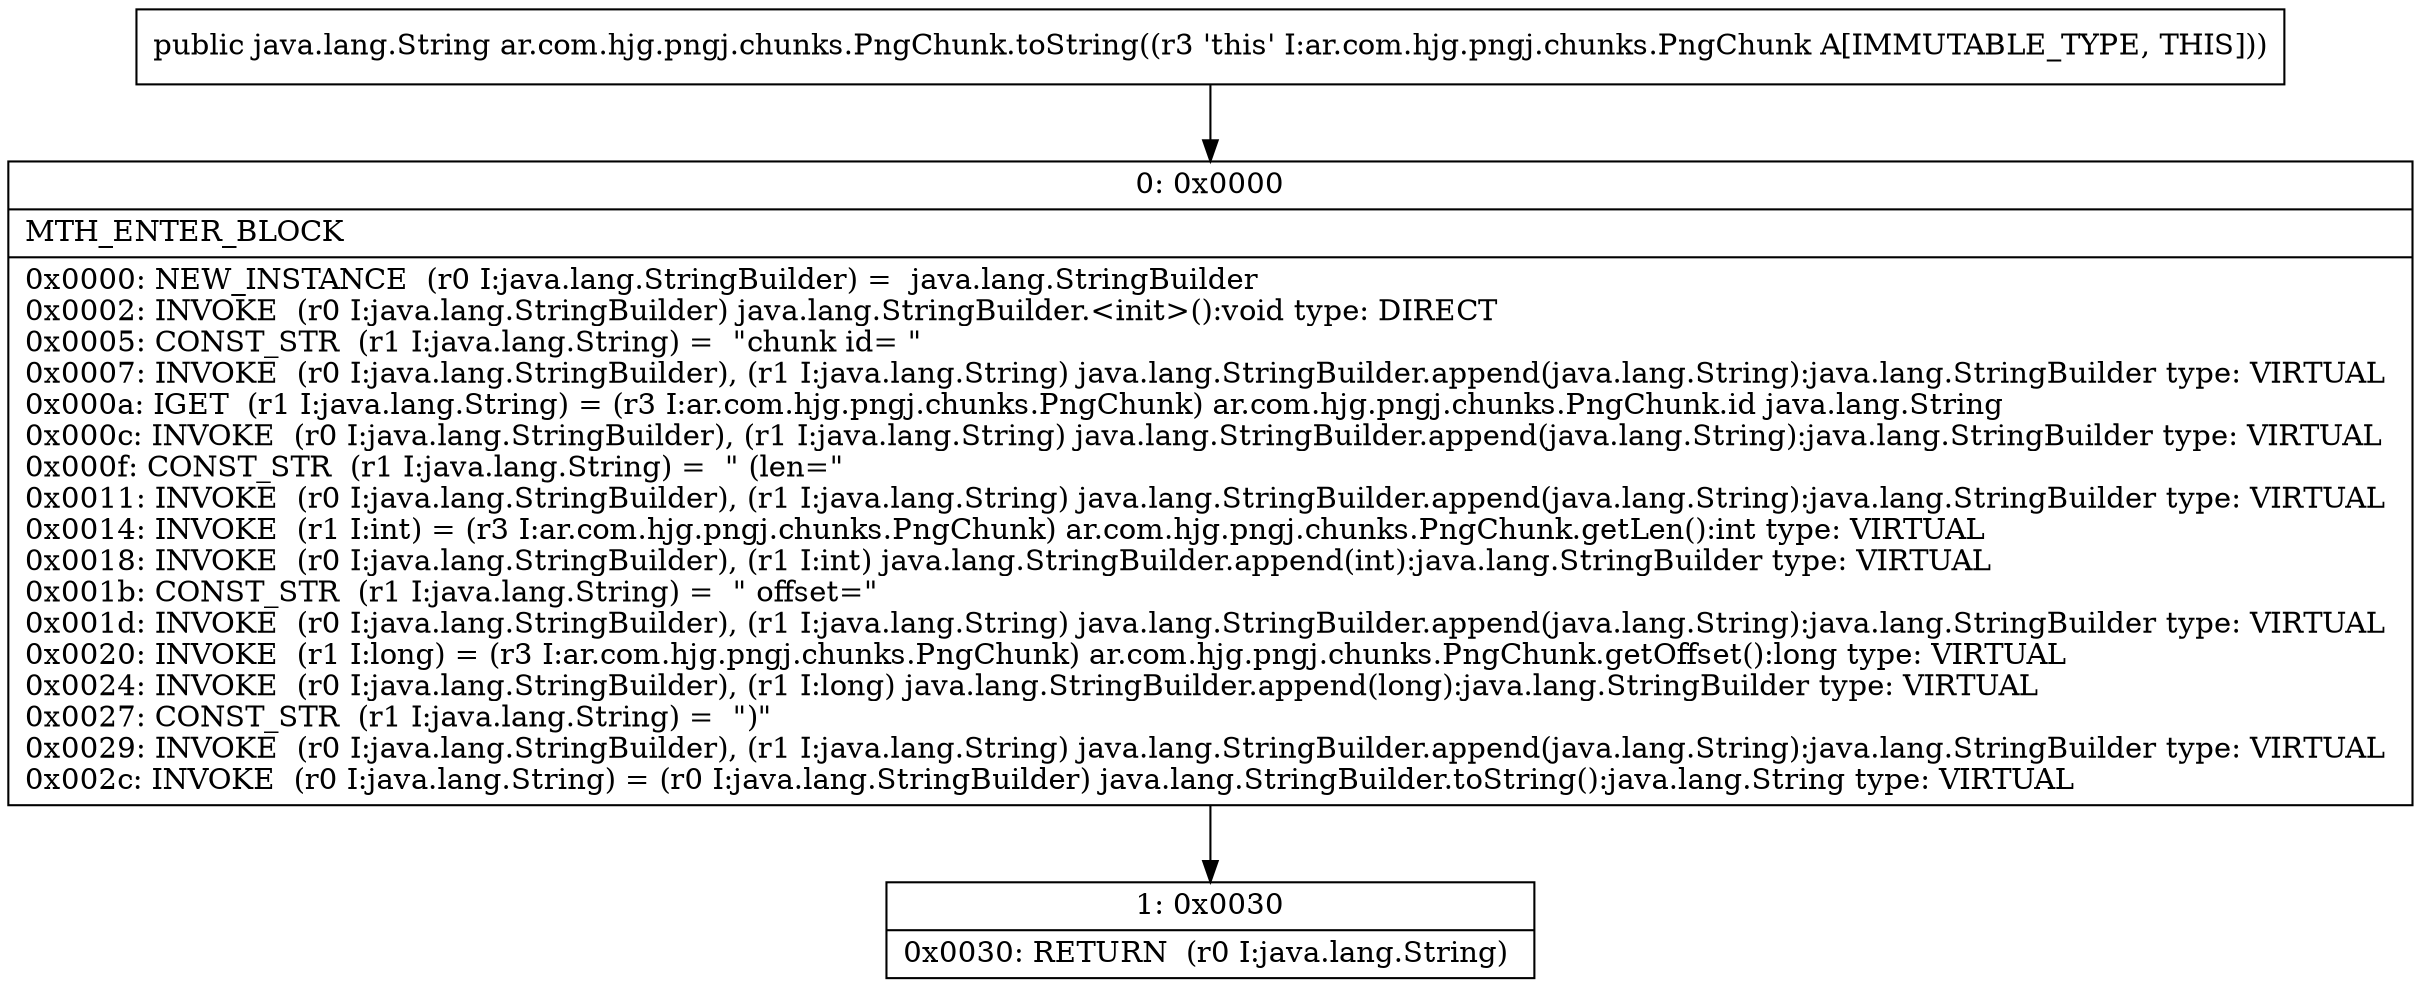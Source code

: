 digraph "CFG forar.com.hjg.pngj.chunks.PngChunk.toString()Ljava\/lang\/String;" {
Node_0 [shape=record,label="{0\:\ 0x0000|MTH_ENTER_BLOCK\l|0x0000: NEW_INSTANCE  (r0 I:java.lang.StringBuilder) =  java.lang.StringBuilder \l0x0002: INVOKE  (r0 I:java.lang.StringBuilder) java.lang.StringBuilder.\<init\>():void type: DIRECT \l0x0005: CONST_STR  (r1 I:java.lang.String) =  \"chunk id= \" \l0x0007: INVOKE  (r0 I:java.lang.StringBuilder), (r1 I:java.lang.String) java.lang.StringBuilder.append(java.lang.String):java.lang.StringBuilder type: VIRTUAL \l0x000a: IGET  (r1 I:java.lang.String) = (r3 I:ar.com.hjg.pngj.chunks.PngChunk) ar.com.hjg.pngj.chunks.PngChunk.id java.lang.String \l0x000c: INVOKE  (r0 I:java.lang.StringBuilder), (r1 I:java.lang.String) java.lang.StringBuilder.append(java.lang.String):java.lang.StringBuilder type: VIRTUAL \l0x000f: CONST_STR  (r1 I:java.lang.String) =  \" (len=\" \l0x0011: INVOKE  (r0 I:java.lang.StringBuilder), (r1 I:java.lang.String) java.lang.StringBuilder.append(java.lang.String):java.lang.StringBuilder type: VIRTUAL \l0x0014: INVOKE  (r1 I:int) = (r3 I:ar.com.hjg.pngj.chunks.PngChunk) ar.com.hjg.pngj.chunks.PngChunk.getLen():int type: VIRTUAL \l0x0018: INVOKE  (r0 I:java.lang.StringBuilder), (r1 I:int) java.lang.StringBuilder.append(int):java.lang.StringBuilder type: VIRTUAL \l0x001b: CONST_STR  (r1 I:java.lang.String) =  \" offset=\" \l0x001d: INVOKE  (r0 I:java.lang.StringBuilder), (r1 I:java.lang.String) java.lang.StringBuilder.append(java.lang.String):java.lang.StringBuilder type: VIRTUAL \l0x0020: INVOKE  (r1 I:long) = (r3 I:ar.com.hjg.pngj.chunks.PngChunk) ar.com.hjg.pngj.chunks.PngChunk.getOffset():long type: VIRTUAL \l0x0024: INVOKE  (r0 I:java.lang.StringBuilder), (r1 I:long) java.lang.StringBuilder.append(long):java.lang.StringBuilder type: VIRTUAL \l0x0027: CONST_STR  (r1 I:java.lang.String) =  \")\" \l0x0029: INVOKE  (r0 I:java.lang.StringBuilder), (r1 I:java.lang.String) java.lang.StringBuilder.append(java.lang.String):java.lang.StringBuilder type: VIRTUAL \l0x002c: INVOKE  (r0 I:java.lang.String) = (r0 I:java.lang.StringBuilder) java.lang.StringBuilder.toString():java.lang.String type: VIRTUAL \l}"];
Node_1 [shape=record,label="{1\:\ 0x0030|0x0030: RETURN  (r0 I:java.lang.String) \l}"];
MethodNode[shape=record,label="{public java.lang.String ar.com.hjg.pngj.chunks.PngChunk.toString((r3 'this' I:ar.com.hjg.pngj.chunks.PngChunk A[IMMUTABLE_TYPE, THIS])) }"];
MethodNode -> Node_0;
Node_0 -> Node_1;
}

